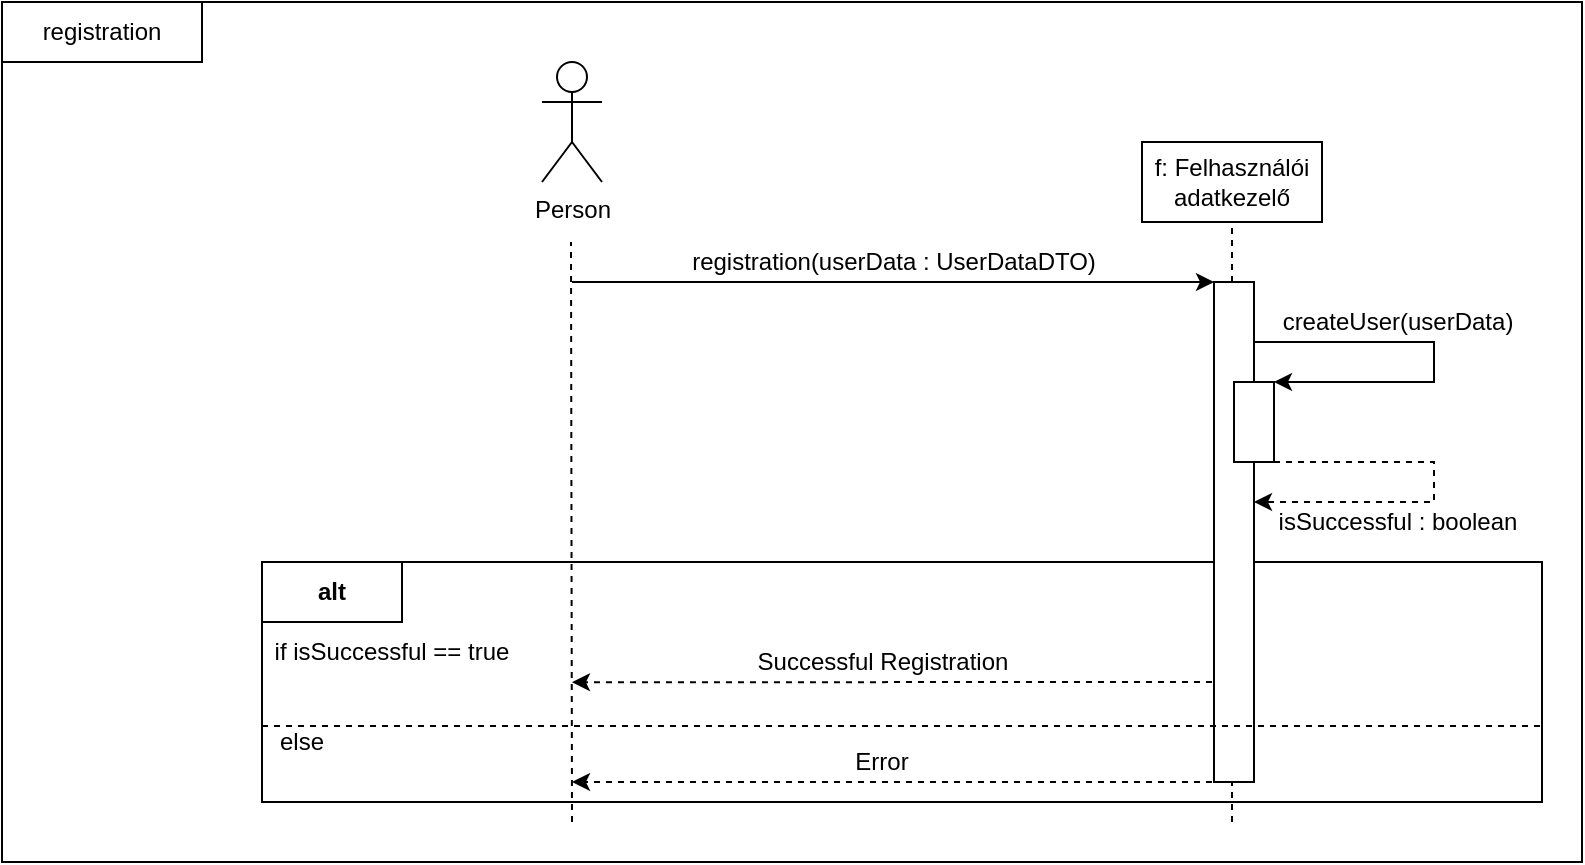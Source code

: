 <mxfile version="13.8.0" type="device"><diagram id="9RpEs0kKAXOpOcAXvdnv" name="Page-1"><mxGraphModel dx="2062" dy="1075" grid="1" gridSize="10" guides="1" tooltips="1" connect="1" arrows="1" fold="1" page="1" pageScale="1" pageWidth="827" pageHeight="1169" math="0" shadow="0"><root><mxCell id="0"/><mxCell id="1" parent="0"/><mxCell id="OjzW25l-hSRD0GRFfuKn-1" value="" style="rounded=0;whiteSpace=wrap;html=1;" parent="1" vertex="1"><mxGeometry width="790" height="430" as="geometry"/></mxCell><mxCell id="t0rvFM8HR14z_KtghB8r-41" value="" style="rounded=0;whiteSpace=wrap;html=1;" parent="1" vertex="1"><mxGeometry x="130" y="280" width="640" height="120" as="geometry"/></mxCell><mxCell id="t0rvFM8HR14z_KtghB8r-1" value="Person" style="shape=umlActor;verticalLabelPosition=bottom;verticalAlign=top;html=1;outlineConnect=0;" parent="1" vertex="1"><mxGeometry x="270" y="30" width="30" height="60" as="geometry"/></mxCell><mxCell id="t0rvFM8HR14z_KtghB8r-3" value="f: Felhasználói adatkezelő" style="rounded=0;whiteSpace=wrap;html=1;" parent="1" vertex="1"><mxGeometry x="570" y="70" width="90" height="40" as="geometry"/></mxCell><mxCell id="t0rvFM8HR14z_KtghB8r-4" value="" style="endArrow=none;dashed=1;html=1;" parent="1" edge="1"><mxGeometry width="50" height="50" relative="1" as="geometry"><mxPoint x="285" y="410" as="sourcePoint"/><mxPoint x="284.5" y="120" as="targetPoint"/></mxGeometry></mxCell><mxCell id="t0rvFM8HR14z_KtghB8r-5" value="" style="endArrow=none;dashed=1;html=1;entryX=0.5;entryY=1;entryDx=0;entryDy=0;" parent="1" target="t0rvFM8HR14z_KtghB8r-3" edge="1"><mxGeometry width="50" height="50" relative="1" as="geometry"><mxPoint x="615" y="410" as="sourcePoint"/><mxPoint x="615" y="130" as="targetPoint"/></mxGeometry></mxCell><mxCell id="t0rvFM8HR14z_KtghB8r-6" value="" style="endArrow=classic;html=1;entryX=0;entryY=0;entryDx=0;entryDy=0;" parent="1" target="t0rvFM8HR14z_KtghB8r-15" edge="1"><mxGeometry width="50" height="50" relative="1" as="geometry"><mxPoint x="285" y="140" as="sourcePoint"/><mxPoint x="550" y="140" as="targetPoint"/></mxGeometry></mxCell><mxCell id="t0rvFM8HR14z_KtghB8r-9" value="registration(userData : UserDataDTO)" style="text;html=1;strokeColor=none;fillColor=none;align=center;verticalAlign=middle;whiteSpace=wrap;rounded=0;" parent="1" vertex="1"><mxGeometry x="276" y="120" width="340" height="20" as="geometry"/></mxCell><mxCell id="t0rvFM8HR14z_KtghB8r-15" value="" style="rounded=0;whiteSpace=wrap;html=1;" parent="1" vertex="1"><mxGeometry x="606" y="140" width="20" height="250" as="geometry"/></mxCell><mxCell id="t0rvFM8HR14z_KtghB8r-25" value="" style="endArrow=classic;html=1;rounded=0;entryX=1;entryY=0;entryDx=0;entryDy=0;" parent="1" target="t0rvFM8HR14z_KtghB8r-28" edge="1"><mxGeometry width="50" height="50" relative="1" as="geometry"><mxPoint x="626" y="170" as="sourcePoint"/><mxPoint x="626" y="190" as="targetPoint"/><Array as="points"><mxPoint x="716" y="170"/><mxPoint x="716" y="190"/></Array></mxGeometry></mxCell><mxCell id="t0rvFM8HR14z_KtghB8r-26" value="createUser(userData)" style="text;html=1;strokeColor=none;fillColor=none;align=center;verticalAlign=middle;whiteSpace=wrap;rounded=0;" parent="1" vertex="1"><mxGeometry x="626" y="150" width="144" height="20" as="geometry"/></mxCell><mxCell id="t0rvFM8HR14z_KtghB8r-27" value="" style="endArrow=classic;html=1;exitX=1;exitY=1;exitDx=0;exitDy=0;rounded=0;dashed=1;" parent="1" source="t0rvFM8HR14z_KtghB8r-28" edge="1"><mxGeometry width="50" height="50" relative="1" as="geometry"><mxPoint x="556" y="510" as="sourcePoint"/><mxPoint x="626" y="250" as="targetPoint"/><Array as="points"><mxPoint x="716" y="230"/><mxPoint x="716" y="250"/></Array></mxGeometry></mxCell><mxCell id="t0rvFM8HR14z_KtghB8r-28" value="" style="rounded=0;whiteSpace=wrap;html=1;" parent="1" vertex="1"><mxGeometry x="616" y="190" width="20" height="40" as="geometry"/></mxCell><mxCell id="t0rvFM8HR14z_KtghB8r-29" value="isSuccessful&amp;nbsp;: boolean" style="text;html=1;strokeColor=none;fillColor=none;align=center;verticalAlign=middle;whiteSpace=wrap;rounded=0;" parent="1" vertex="1"><mxGeometry x="636" y="250" width="124" height="20" as="geometry"/></mxCell><mxCell id="t0rvFM8HR14z_KtghB8r-31" value="&lt;b&gt;alt&lt;/b&gt;" style="rounded=0;whiteSpace=wrap;html=1;" parent="1" vertex="1"><mxGeometry x="130" y="280" width="70" height="30" as="geometry"/></mxCell><mxCell id="t0rvFM8HR14z_KtghB8r-32" value="if isSuccessful == true" style="text;html=1;strokeColor=none;fillColor=none;align=center;verticalAlign=middle;whiteSpace=wrap;rounded=0;" parent="1" vertex="1"><mxGeometry x="130" y="315" width="130" height="20" as="geometry"/></mxCell><mxCell id="t0rvFM8HR14z_KtghB8r-33" value="" style="endArrow=classic;html=1;exitX=-0.133;exitY=0.396;exitDx=0;exitDy=0;exitPerimeter=0;rounded=0;dashed=1;" parent="1" edge="1"><mxGeometry width="50" height="50" relative="1" as="geometry"><mxPoint x="605" y="340.0" as="sourcePoint"/><mxPoint x="285" y="340.12" as="targetPoint"/></mxGeometry></mxCell><mxCell id="t0rvFM8HR14z_KtghB8r-34" value="" style="endArrow=classic;html=1;exitX=-0.133;exitY=0.396;exitDx=0;exitDy=0;exitPerimeter=0;rounded=0;dashed=1;" parent="1" edge="1"><mxGeometry width="50" height="50" relative="1" as="geometry"><mxPoint x="605" y="390" as="sourcePoint"/><mxPoint x="285" y="390" as="targetPoint"/></mxGeometry></mxCell><mxCell id="t0rvFM8HR14z_KtghB8r-35" value="" style="endArrow=none;dashed=1;html=1;" parent="1" edge="1"><mxGeometry width="50" height="50" relative="1" as="geometry"><mxPoint x="130" y="362" as="sourcePoint"/><mxPoint x="770" y="362" as="targetPoint"/></mxGeometry></mxCell><mxCell id="t0rvFM8HR14z_KtghB8r-36" value="else" style="text;html=1;strokeColor=none;fillColor=none;align=center;verticalAlign=middle;whiteSpace=wrap;rounded=0;" parent="1" vertex="1"><mxGeometry x="130" y="360" width="40" height="20" as="geometry"/></mxCell><mxCell id="t0rvFM8HR14z_KtghB8r-38" value="Successful Registration" style="text;html=1;strokeColor=none;fillColor=none;align=center;verticalAlign=middle;whiteSpace=wrap;rounded=0;" parent="1" vertex="1"><mxGeometry x="372.5" y="320" width="135" height="20" as="geometry"/></mxCell><mxCell id="t0rvFM8HR14z_KtghB8r-39" value="Error" style="text;html=1;strokeColor=none;fillColor=none;align=center;verticalAlign=middle;whiteSpace=wrap;rounded=0;" parent="1" vertex="1"><mxGeometry x="420" y="370" width="40" height="20" as="geometry"/></mxCell><mxCell id="t0rvFM8HR14z_KtghB8r-43" value="registration" style="rounded=0;whiteSpace=wrap;html=1;" parent="1" vertex="1"><mxGeometry width="100" height="30" as="geometry"/></mxCell></root></mxGraphModel></diagram></mxfile>